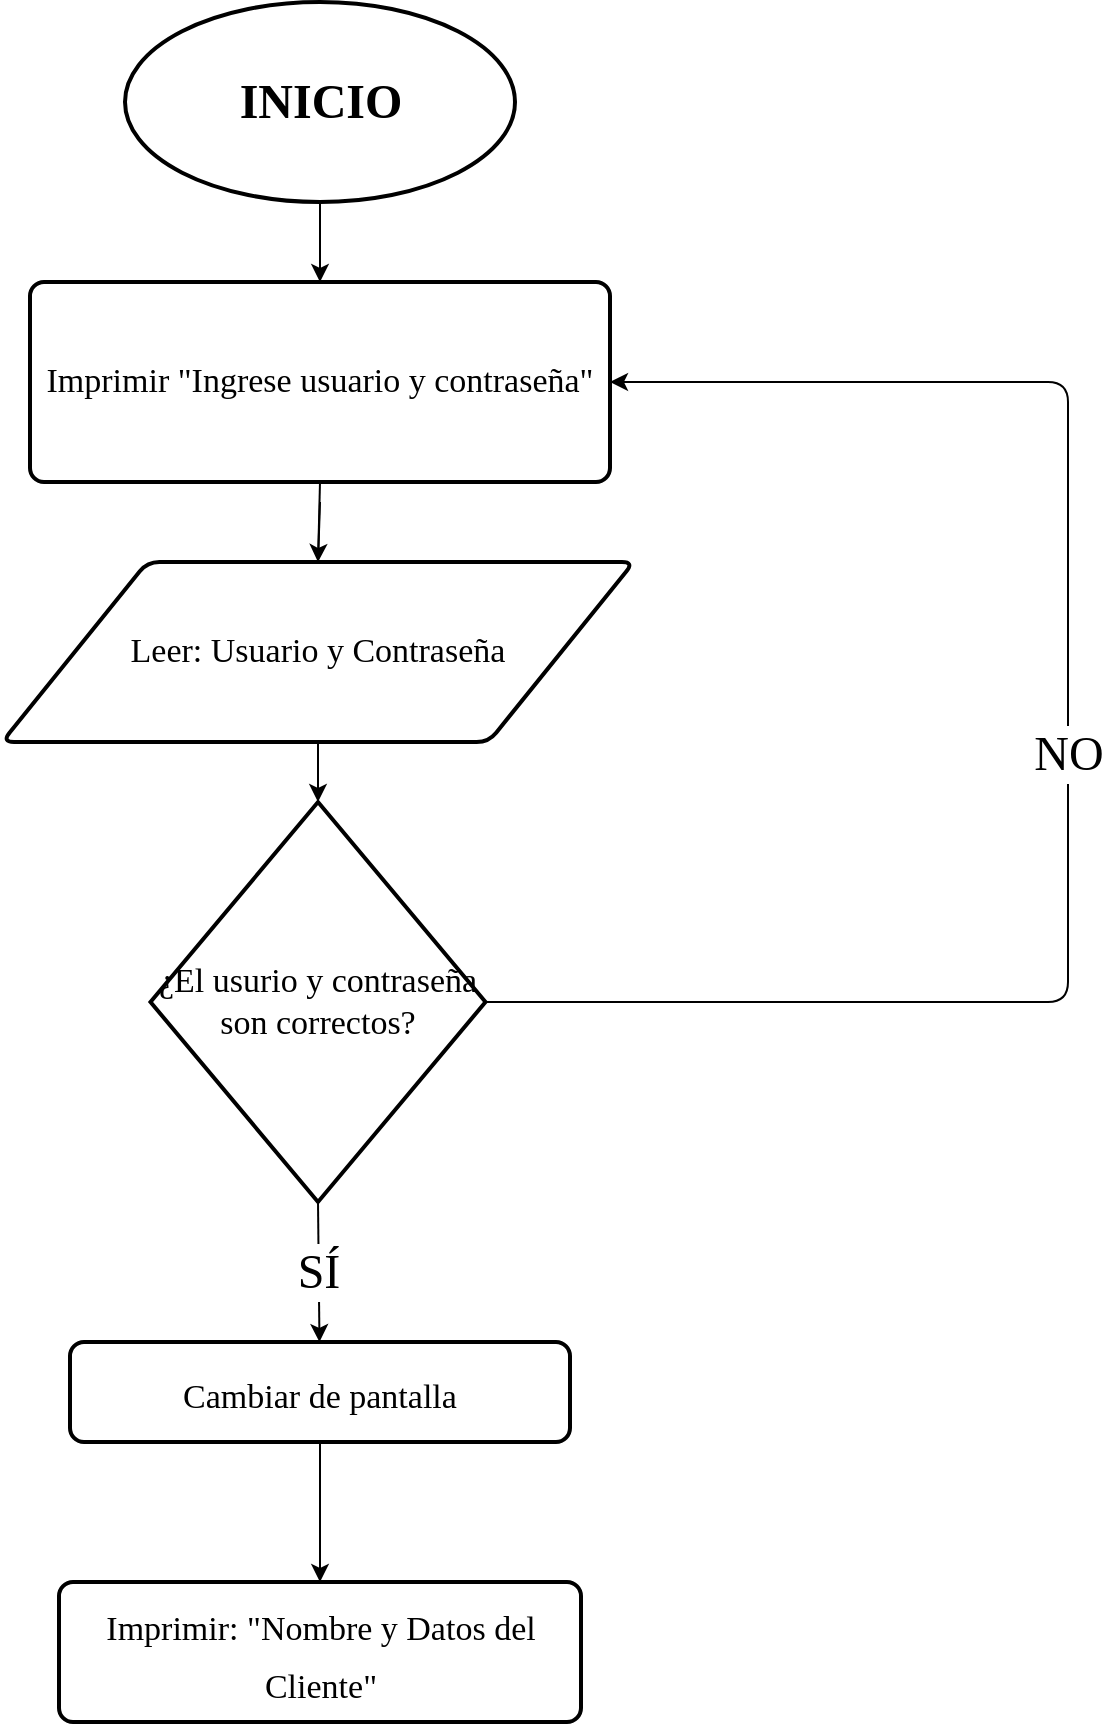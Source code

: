 <mxfile>
    <diagram id="eCTbUiUDgQhjXCJ-15In" name="Página-1">
        <mxGraphModel dx="819" dy="361" grid="1" gridSize="10" guides="1" tooltips="1" connect="1" arrows="1" fold="1" page="1" pageScale="1" pageWidth="1169" pageHeight="1654" math="0" shadow="0">
            <root>
                <mxCell id="0"/>
                <mxCell id="1" parent="0"/>
                <mxCell id="16" style="edgeStyle=none;html=1;exitX=0.5;exitY=1;exitDx=0;exitDy=0;exitPerimeter=0;entryX=0.5;entryY=0;entryDx=0;entryDy=0;fontFamily=Comic Sans MS;fontSize=17;" parent="1" source="3" target="15" edge="1">
                    <mxGeometry relative="1" as="geometry"/>
                </mxCell>
                <mxCell id="3" value="&lt;h1&gt;&lt;font face=&quot;Comic Sans MS&quot;&gt;INICIO&lt;/font&gt;&lt;/h1&gt;" style="strokeWidth=2;html=1;shape=mxgraph.flowchart.start_1;whiteSpace=wrap;" parent="1" vertex="1">
                    <mxGeometry x="488.5" y="252" width="195" height="100" as="geometry"/>
                </mxCell>
                <mxCell id="23" value="SÍ" style="edgeStyle=none;html=1;exitX=0.5;exitY=1;exitDx=0;exitDy=0;exitPerimeter=0;fontFamily=Comic Sans MS;fontSize=24;" parent="1" source="6" target="22" edge="1">
                    <mxGeometry relative="1" as="geometry"/>
                </mxCell>
                <mxCell id="31" value="&lt;font style=&quot;font-size: 24px&quot;&gt;NO&lt;/font&gt;" style="edgeStyle=none;html=1;exitX=1;exitY=0.5;exitDx=0;exitDy=0;exitPerimeter=0;entryX=1;entryY=0.5;entryDx=0;entryDy=0;fontFamily=Comic Sans MS;fontSize=17;" parent="1" source="6" target="15" edge="1">
                    <mxGeometry relative="1" as="geometry">
                        <Array as="points">
                            <mxPoint x="960" y="752"/>
                            <mxPoint x="960" y="442"/>
                        </Array>
                    </mxGeometry>
                </mxCell>
                <mxCell id="6" value="¿El usurio y contraseña son correctos?" style="strokeWidth=2;html=1;shape=mxgraph.flowchart.decision;whiteSpace=wrap;labelBackgroundColor=none;fontFamily=Comic Sans MS;fontSize=17;" parent="1" vertex="1">
                    <mxGeometry x="501.25" y="652" width="167.5" height="200" as="geometry"/>
                </mxCell>
                <mxCell id="18" style="edgeStyle=none;html=1;exitX=0.5;exitY=1;exitDx=0;exitDy=0;entryX=0.5;entryY=0;entryDx=0;entryDy=0;entryPerimeter=0;fontFamily=Comic Sans MS;fontSize=17;" parent="1" source="13" target="6" edge="1">
                    <mxGeometry relative="1" as="geometry"/>
                </mxCell>
                <mxCell id="13" value="Leer: Usuario y Contraseña" style="shape=parallelogram;html=1;strokeWidth=2;perimeter=parallelogramPerimeter;whiteSpace=wrap;rounded=1;arcSize=12;size=0.23;labelBackgroundColor=none;fontFamily=Comic Sans MS;fontSize=17;" parent="1" vertex="1">
                    <mxGeometry x="427" y="532" width="316" height="90" as="geometry"/>
                </mxCell>
                <mxCell id="14" value="" style="edgeStyle=none;html=1;entryX=0.5;entryY=0;entryDx=0;entryDy=0;entryPerimeter=0;fontFamily=Comic Sans MS;fontSize=17;endArrow=none;" parent="1" target="13" edge="1">
                    <mxGeometry relative="1" as="geometry">
                        <mxPoint x="586" y="502" as="sourcePoint"/>
                        <mxPoint x="585" y="652" as="targetPoint"/>
                    </mxGeometry>
                </mxCell>
                <mxCell id="17" style="edgeStyle=none;html=1;exitX=0.5;exitY=1;exitDx=0;exitDy=0;entryX=0.5;entryY=0;entryDx=0;entryDy=0;fontFamily=Comic Sans MS;fontSize=17;" parent="1" source="15" target="13" edge="1">
                    <mxGeometry relative="1" as="geometry"/>
                </mxCell>
                <mxCell id="15" value="&lt;span&gt;Imprimir &quot;Ingrese usuario y contraseña&quot;&lt;/span&gt;" style="rounded=1;whiteSpace=wrap;html=1;absoluteArcSize=1;arcSize=14;strokeWidth=2;labelBackgroundColor=none;fontFamily=Comic Sans MS;fontSize=17;" parent="1" vertex="1">
                    <mxGeometry x="441" y="392" width="290" height="100" as="geometry"/>
                </mxCell>
                <mxCell id="27" style="edgeStyle=none;html=1;exitX=0.5;exitY=1;exitDx=0;exitDy=0;fontFamily=Comic Sans MS;fontSize=17;" parent="1" source="22" target="24" edge="1">
                    <mxGeometry relative="1" as="geometry"/>
                </mxCell>
                <mxCell id="22" value="&lt;font style=&quot;font-size: 17px&quot;&gt;Cambiar de pantalla&lt;/font&gt;" style="rounded=1;whiteSpace=wrap;html=1;absoluteArcSize=1;arcSize=14;strokeWidth=2;labelBackgroundColor=none;fontFamily=Comic Sans MS;fontSize=24;" parent="1" vertex="1">
                    <mxGeometry x="461" y="922" width="250" height="50" as="geometry"/>
                </mxCell>
                <mxCell id="24" value="&lt;span style=&quot;font-size: 17px&quot;&gt;Imprimir: &quot;Nombre y Datos del Cliente&quot;&lt;/span&gt;" style="rounded=1;whiteSpace=wrap;html=1;absoluteArcSize=1;arcSize=14;strokeWidth=2;labelBackgroundColor=none;fontFamily=Comic Sans MS;fontSize=24;" parent="1" vertex="1">
                    <mxGeometry x="455.5" y="1042" width="261" height="70" as="geometry"/>
                </mxCell>
            </root>
        </mxGraphModel>
    </diagram>
</mxfile>